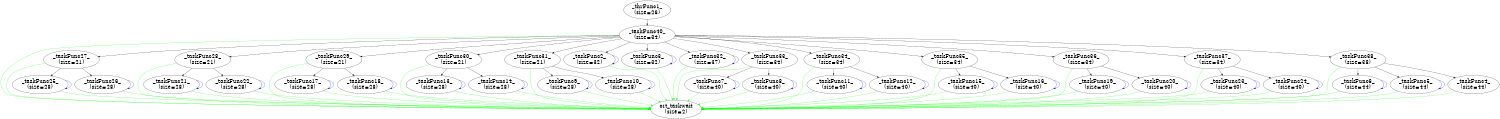digraph  {
center=1;
rankdir=TB;
rotate=0;
size="10,8";
0 [fontsize=30, label="_thrFunc1_\n(size=26)"];
2 [fontsize=30, label="ort_taskwait\n(size=2)"];
3 [fontsize=30, label="_taskFunc40_\n(size=34)"];
10 [fontsize=30, label="_taskFunc27_\n(size=21)"];
12 [fontsize=30, label="_taskFunc25_\n(size=28)"];
14 [fontsize=30, label="_taskFunc26_\n(size=28)"];
15 [fontsize=30, label="_taskFunc28_\n(size=21)"];
17 [fontsize=30, label="_taskFunc21_\n(size=28)"];
18 [fontsize=30, label="_taskFunc22_\n(size=28)"];
19 [fontsize=30, label="_taskFunc29_\n(size=21)"];
21 [fontsize=30, label="_taskFunc17_\n(size=28)"];
22 [fontsize=30, label="_taskFunc18_\n(size=28)"];
23 [fontsize=30, label="_taskFunc30_\n(size=21)"];
25 [fontsize=30, label="_taskFunc13_\n(size=28)"];
26 [fontsize=30, label="_taskFunc14_\n(size=28)"];
27 [fontsize=30, label="_taskFunc31_\n(size=21)"];
29 [fontsize=30, label="_taskFunc9_\n(size=28)"];
30 [fontsize=30, label="_taskFunc10_\n(size=28)"];
32 [fontsize=30, label="_taskFunc2_\n(size=32)"];
33 [fontsize=30, label="_taskFunc3_\n(size=32)"];
34 [fontsize=30, label="_taskFunc32_\n(size=37)"];
35 [fontsize=30, label="_taskFunc33_\n(size=34)"];
37 [fontsize=30, label="_taskFunc7_\n(size=40)"];
38 [fontsize=30, label="_taskFunc8_\n(size=40)"];
39 [fontsize=30, label="_taskFunc34_\n(size=34)"];
41 [fontsize=30, label="_taskFunc11_\n(size=40)"];
42 [fontsize=30, label="_taskFunc12_\n(size=40)"];
43 [fontsize=30, label="_taskFunc35_\n(size=34)"];
45 [fontsize=30, label="_taskFunc15_\n(size=40)"];
46 [fontsize=30, label="_taskFunc16_\n(size=40)"];
47 [fontsize=30, label="_taskFunc36_\n(size=34)"];
49 [fontsize=30, label="_taskFunc19_\n(size=40)"];
50 [fontsize=30, label="_taskFunc20_\n(size=40)"];
51 [fontsize=30, label="_taskFunc37_\n(size=34)"];
53 [fontsize=30, label="_taskFunc23_\n(size=40)"];
54 [fontsize=30, label="_taskFunc24_\n(size=40)"];
55 [fontsize=30, label="_taskFunc38_\n(size=38)"];
57 [fontsize=30, label="_taskFunc6_\n(size=44)"];
58 [fontsize=30, label="_taskFunc5_\n(size=44)"];
59 [fontsize=30, label="_taskFunc4_\n(size=44)"];
0 -> 3  [key=0];
3 -> 10  [key=0];
3 -> 15  [key=0];
3 -> 19  [key=0];
3 -> 23  [key=0];
3 -> 27  [key=0];
3 -> 32  [key=0];
3 -> 33  [key=0];
3 -> 34  [key=0];
3 -> 35  [key=0];
3 -> 39  [key=0];
3 -> 43  [key=0];
3 -> 47  [key=0];
3 -> 51  [key=0];
3 -> 55  [key=0];
3 -> 2  [color=green, key=0];
10 -> 12  [key=0];
10 -> 14  [key=0];
10 -> 2  [color=green, key=0];
12 -> 12  [color=blue, key=0];
12 -> 2  [color=green, key=0];
14 -> 14  [color=blue, key=0];
14 -> 2  [color=green, key=0];
15 -> 17  [key=0];
15 -> 18  [key=0];
15 -> 2  [color=green, key=0];
17 -> 17  [color=blue, key=0];
17 -> 2  [color=green, key=0];
18 -> 18  [color=blue, key=0];
18 -> 2  [color=green, key=0];
19 -> 21  [key=0];
19 -> 22  [key=0];
19 -> 2  [color=green, key=0];
21 -> 21  [color=blue, key=0];
21 -> 2  [color=green, key=0];
22 -> 22  [color=blue, key=0];
22 -> 2  [color=green, key=0];
23 -> 25  [key=0];
23 -> 26  [key=0];
23 -> 2  [color=green, key=0];
25 -> 25  [color=blue, key=0];
25 -> 2  [color=green, key=0];
26 -> 26  [color=blue, key=0];
26 -> 2  [color=green, key=0];
27 -> 29  [key=0];
27 -> 30  [key=0];
27 -> 2  [color=green, key=0];
29 -> 29  [color=blue, key=0];
29 -> 2  [color=green, key=0];
30 -> 30  [color=blue, key=0];
30 -> 2  [color=green, key=0];
32 -> 32  [color=blue, key=0];
32 -> 2  [color=green, key=0];
33 -> 33  [color=blue, key=0];
33 -> 2  [color=green, key=0];
34 -> 34  [color=blue, key=0];
34 -> 2  [color=green, key=0];
35 -> 37  [key=0];
35 -> 38  [key=0];
35 -> 2  [color=green, key=0];
37 -> 37  [color=blue, key=0];
37 -> 2  [color=green, key=0];
38 -> 38  [color=blue, key=0];
38 -> 2  [color=green, key=0];
39 -> 41  [key=0];
39 -> 42  [key=0];
39 -> 2  [color=green, key=0];
41 -> 41  [color=blue, key=0];
41 -> 2  [color=green, key=0];
42 -> 42  [color=blue, key=0];
42 -> 2  [color=green, key=0];
43 -> 45  [key=0];
43 -> 46  [key=0];
43 -> 2  [color=green, key=0];
45 -> 45  [color=blue, key=0];
45 -> 2  [color=green, key=0];
46 -> 46  [color=blue, key=0];
46 -> 2  [color=green, key=0];
47 -> 49  [key=0];
47 -> 50  [key=0];
47 -> 2  [color=green, key=0];
49 -> 49  [color=blue, key=0];
49 -> 2  [color=green, key=0];
50 -> 50  [color=blue, key=0];
50 -> 2  [color=green, key=0];
51 -> 53  [key=0];
51 -> 54  [key=0];
51 -> 2  [color=green, key=0];
53 -> 53  [color=blue, key=0];
53 -> 2  [color=green, key=0];
54 -> 54  [color=blue, key=0];
54 -> 2  [color=green, key=0];
55 -> 57  [key=0];
55 -> 58  [key=0];
55 -> 59  [key=0];
55 -> 2  [color=green, key=0];
57 -> 57  [color=blue, key=0];
57 -> 2  [color=green, key=0];
58 -> 58  [color=blue, key=0];
58 -> 2  [color=green, key=0];
59 -> 2  [color=green, key=0];
}
